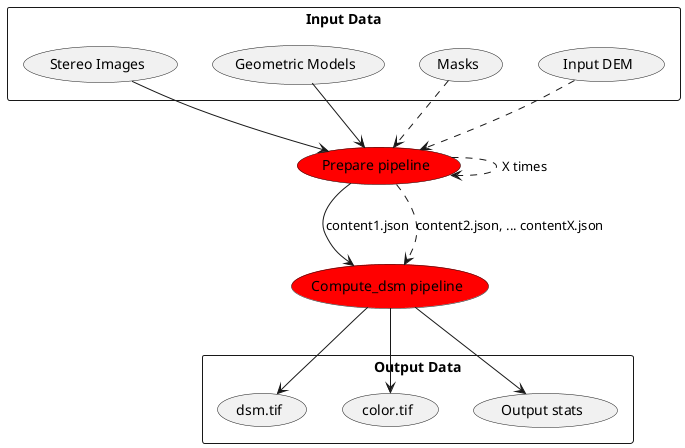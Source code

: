 @startuml 

rectangle "Input Data" {
(Stereo Images) as img
(Geometric Models) as geom
(Masks) as masks
(Input DEM) as dem
}
(Prepare pipeline) as cars_prepare #red
(Compute_dsm pipeline) as cars_compute #red
rectangle "Output Data" {
(dsm.tif) as dsm
(color.tif) as color
(Output stats) as output_stats
}

img --> cars_prepare
geom --> cars_prepare
masks ..> cars_prepare
dem ..> cars_prepare
cars_prepare ..> cars_prepare : X times
cars_prepare --> cars_compute : content1.json
cars_prepare ..> cars_compute : content2.json, ... contentX.json
cars_compute --> dsm
cars_compute --> color
cars_compute --> output_stats

@enduml
